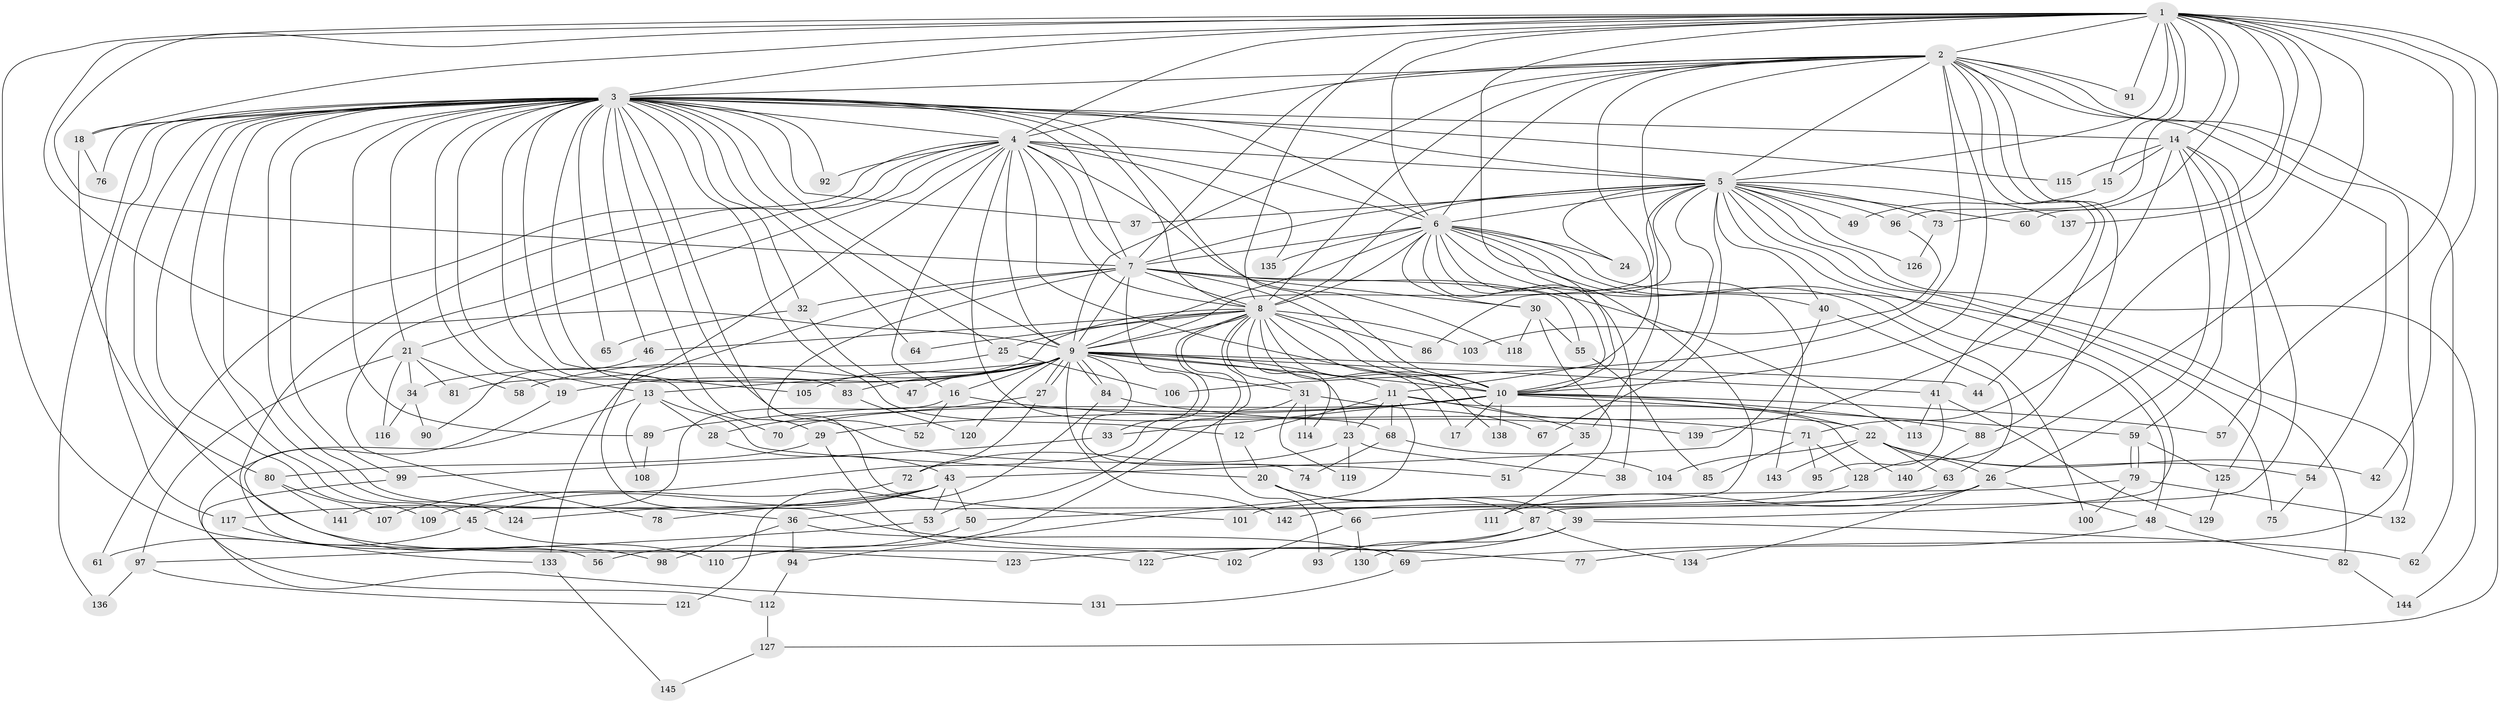 // Generated by graph-tools (version 1.1) at 2025/34/03/09/25 02:34:51]
// undirected, 145 vertices, 315 edges
graph export_dot {
graph [start="1"]
  node [color=gray90,style=filled];
  1;
  2;
  3;
  4;
  5;
  6;
  7;
  8;
  9;
  10;
  11;
  12;
  13;
  14;
  15;
  16;
  17;
  18;
  19;
  20;
  21;
  22;
  23;
  24;
  25;
  26;
  27;
  28;
  29;
  30;
  31;
  32;
  33;
  34;
  35;
  36;
  37;
  38;
  39;
  40;
  41;
  42;
  43;
  44;
  45;
  46;
  47;
  48;
  49;
  50;
  51;
  52;
  53;
  54;
  55;
  56;
  57;
  58;
  59;
  60;
  61;
  62;
  63;
  64;
  65;
  66;
  67;
  68;
  69;
  70;
  71;
  72;
  73;
  74;
  75;
  76;
  77;
  78;
  79;
  80;
  81;
  82;
  83;
  84;
  85;
  86;
  87;
  88;
  89;
  90;
  91;
  92;
  93;
  94;
  95;
  96;
  97;
  98;
  99;
  100;
  101;
  102;
  103;
  104;
  105;
  106;
  107;
  108;
  109;
  110;
  111;
  112;
  113;
  114;
  115;
  116;
  117;
  118;
  119;
  120;
  121;
  122;
  123;
  124;
  125;
  126;
  127;
  128;
  129;
  130;
  131;
  132;
  133;
  134;
  135;
  136;
  137;
  138;
  139;
  140;
  141;
  142;
  143;
  144;
  145;
  1 -- 2;
  1 -- 3;
  1 -- 4;
  1 -- 5;
  1 -- 6;
  1 -- 7;
  1 -- 8;
  1 -- 9;
  1 -- 10;
  1 -- 14;
  1 -- 15;
  1 -- 18;
  1 -- 42;
  1 -- 57;
  1 -- 60;
  1 -- 71;
  1 -- 73;
  1 -- 91;
  1 -- 96;
  1 -- 122;
  1 -- 127;
  1 -- 128;
  1 -- 137;
  2 -- 3;
  2 -- 4;
  2 -- 5;
  2 -- 6;
  2 -- 7;
  2 -- 8;
  2 -- 9;
  2 -- 10;
  2 -- 11;
  2 -- 35;
  2 -- 41;
  2 -- 44;
  2 -- 54;
  2 -- 62;
  2 -- 88;
  2 -- 91;
  2 -- 106;
  2 -- 132;
  3 -- 4;
  3 -- 5;
  3 -- 6;
  3 -- 7;
  3 -- 8;
  3 -- 9;
  3 -- 10;
  3 -- 12;
  3 -- 13;
  3 -- 14;
  3 -- 18;
  3 -- 19;
  3 -- 21;
  3 -- 25;
  3 -- 29;
  3 -- 32;
  3 -- 36;
  3 -- 37;
  3 -- 45;
  3 -- 46;
  3 -- 51;
  3 -- 64;
  3 -- 65;
  3 -- 70;
  3 -- 76;
  3 -- 83;
  3 -- 89;
  3 -- 92;
  3 -- 99;
  3 -- 101;
  3 -- 105;
  3 -- 109;
  3 -- 115;
  3 -- 117;
  3 -- 123;
  3 -- 124;
  3 -- 136;
  4 -- 5;
  4 -- 6;
  4 -- 7;
  4 -- 8;
  4 -- 9;
  4 -- 10;
  4 -- 16;
  4 -- 21;
  4 -- 56;
  4 -- 61;
  4 -- 68;
  4 -- 77;
  4 -- 78;
  4 -- 92;
  4 -- 118;
  4 -- 135;
  5 -- 6;
  5 -- 7;
  5 -- 8;
  5 -- 9;
  5 -- 10;
  5 -- 24;
  5 -- 37;
  5 -- 39;
  5 -- 40;
  5 -- 49;
  5 -- 60;
  5 -- 67;
  5 -- 69;
  5 -- 73;
  5 -- 75;
  5 -- 86;
  5 -- 96;
  5 -- 126;
  5 -- 137;
  5 -- 144;
  6 -- 7;
  6 -- 8;
  6 -- 9;
  6 -- 10;
  6 -- 24;
  6 -- 30;
  6 -- 38;
  6 -- 40;
  6 -- 48;
  6 -- 82;
  6 -- 94;
  6 -- 100;
  6 -- 135;
  6 -- 143;
  7 -- 8;
  7 -- 9;
  7 -- 10;
  7 -- 30;
  7 -- 32;
  7 -- 33;
  7 -- 52;
  7 -- 55;
  7 -- 113;
  7 -- 133;
  8 -- 9;
  8 -- 10;
  8 -- 17;
  8 -- 22;
  8 -- 25;
  8 -- 31;
  8 -- 46;
  8 -- 53;
  8 -- 64;
  8 -- 81;
  8 -- 86;
  8 -- 103;
  8 -- 107;
  8 -- 110;
  8 -- 114;
  8 -- 138;
  9 -- 10;
  9 -- 11;
  9 -- 13;
  9 -- 16;
  9 -- 19;
  9 -- 23;
  9 -- 27;
  9 -- 27;
  9 -- 31;
  9 -- 41;
  9 -- 44;
  9 -- 47;
  9 -- 58;
  9 -- 74;
  9 -- 83;
  9 -- 84;
  9 -- 84;
  9 -- 105;
  9 -- 120;
  9 -- 142;
  10 -- 17;
  10 -- 22;
  10 -- 29;
  10 -- 33;
  10 -- 57;
  10 -- 59;
  10 -- 70;
  10 -- 88;
  10 -- 89;
  10 -- 138;
  11 -- 12;
  11 -- 23;
  11 -- 35;
  11 -- 50;
  11 -- 68;
  11 -- 140;
  12 -- 20;
  13 -- 20;
  13 -- 28;
  13 -- 98;
  13 -- 108;
  14 -- 15;
  14 -- 26;
  14 -- 59;
  14 -- 87;
  14 -- 115;
  14 -- 125;
  14 -- 139;
  15 -- 49;
  16 -- 52;
  16 -- 71;
  16 -- 141;
  18 -- 76;
  18 -- 80;
  19 -- 131;
  20 -- 39;
  20 -- 66;
  20 -- 87;
  21 -- 34;
  21 -- 58;
  21 -- 81;
  21 -- 97;
  21 -- 116;
  22 -- 26;
  22 -- 42;
  22 -- 54;
  22 -- 63;
  22 -- 104;
  22 -- 143;
  23 -- 38;
  23 -- 72;
  23 -- 119;
  25 -- 34;
  25 -- 106;
  26 -- 36;
  26 -- 48;
  26 -- 111;
  26 -- 134;
  27 -- 28;
  27 -- 72;
  28 -- 43;
  29 -- 80;
  29 -- 102;
  30 -- 55;
  30 -- 111;
  30 -- 118;
  31 -- 67;
  31 -- 93;
  31 -- 114;
  31 -- 119;
  32 -- 47;
  32 -- 65;
  33 -- 99;
  34 -- 90;
  34 -- 116;
  35 -- 51;
  36 -- 69;
  36 -- 94;
  36 -- 98;
  39 -- 62;
  39 -- 122;
  39 -- 130;
  40 -- 43;
  40 -- 63;
  41 -- 95;
  41 -- 113;
  41 -- 129;
  43 -- 45;
  43 -- 50;
  43 -- 53;
  43 -- 78;
  43 -- 117;
  43 -- 124;
  45 -- 61;
  45 -- 110;
  46 -- 90;
  48 -- 77;
  48 -- 82;
  50 -- 56;
  53 -- 97;
  54 -- 75;
  55 -- 85;
  59 -- 79;
  59 -- 79;
  59 -- 125;
  63 -- 66;
  66 -- 102;
  66 -- 130;
  68 -- 74;
  68 -- 104;
  69 -- 131;
  71 -- 85;
  71 -- 95;
  71 -- 128;
  72 -- 109;
  73 -- 126;
  79 -- 100;
  79 -- 101;
  79 -- 132;
  80 -- 107;
  80 -- 141;
  82 -- 144;
  83 -- 120;
  84 -- 121;
  84 -- 139;
  87 -- 93;
  87 -- 123;
  87 -- 134;
  88 -- 140;
  89 -- 108;
  94 -- 112;
  96 -- 103;
  97 -- 121;
  97 -- 136;
  99 -- 112;
  112 -- 127;
  117 -- 133;
  125 -- 129;
  127 -- 145;
  128 -- 142;
  133 -- 145;
}
